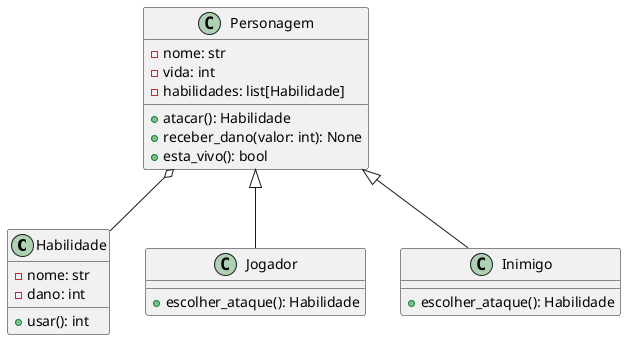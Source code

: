@startuml

class Habilidade {
  - nome: str
  - dano: int
  + usar(): int
}

class Personagem {
  - nome: str
  - vida: int
  - habilidades: list[Habilidade]
  + atacar(): Habilidade
  + receber_dano(valor: int): None
  + esta_vivo(): bool
}

class Jogador {
  + escolher_ataque(): Habilidade
}

class Inimigo {
  + escolher_ataque(): Habilidade
}

Personagem <|-- Jogador
Personagem <|-- Inimigo
Personagem o-- Habilidade

@enduml
